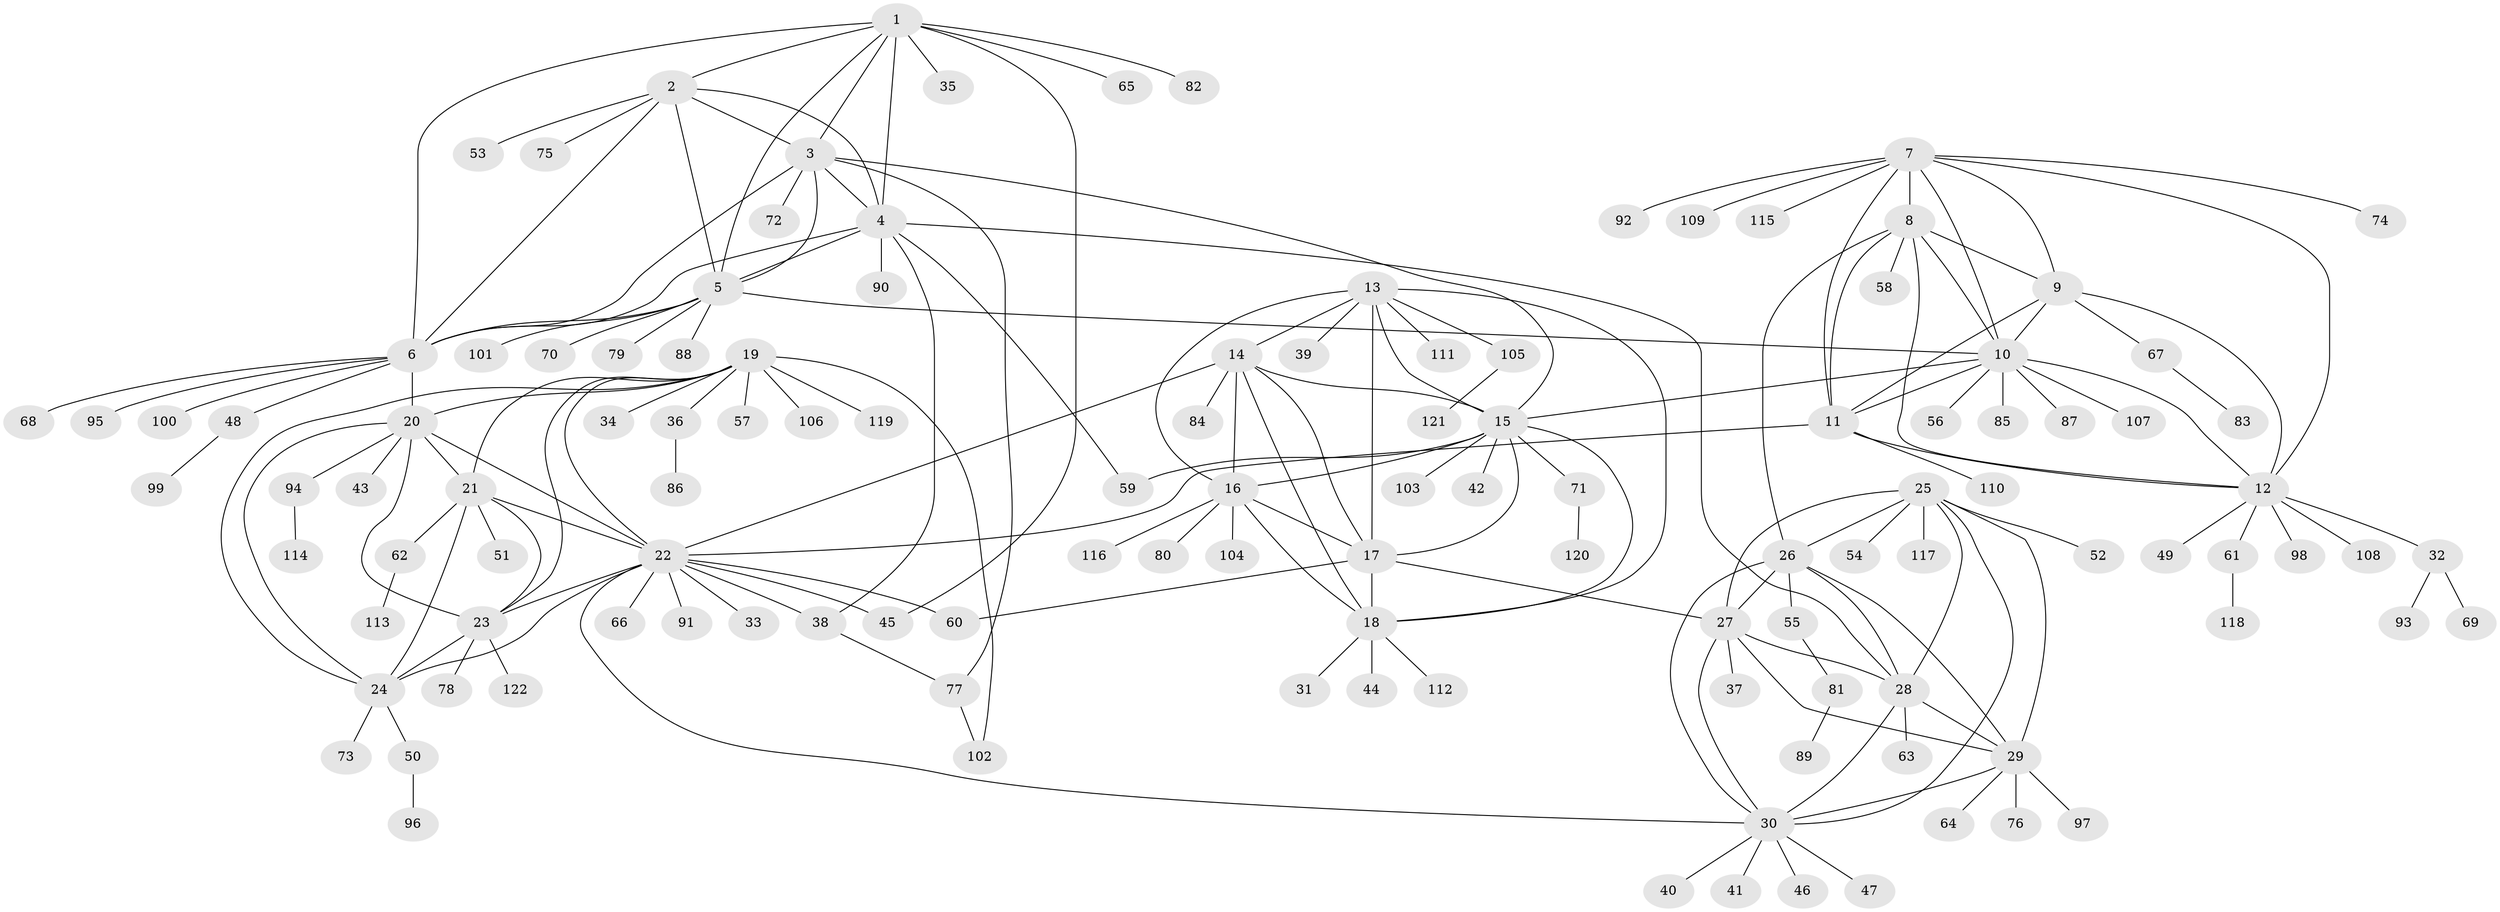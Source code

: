 // coarse degree distribution, {7: 0.06557377049180328, 6: 0.06557377049180328, 11: 0.03278688524590164, 4: 0.01639344262295082, 13: 0.01639344262295082, 5: 0.04918032786885246, 12: 0.01639344262295082, 2: 0.03278688524590164, 8: 0.01639344262295082, 1: 0.6721311475409836, 3: 0.01639344262295082}
// Generated by graph-tools (version 1.1) at 2025/19/03/04/25 18:19:50]
// undirected, 122 vertices, 183 edges
graph export_dot {
graph [start="1"]
  node [color=gray90,style=filled];
  1;
  2;
  3;
  4;
  5;
  6;
  7;
  8;
  9;
  10;
  11;
  12;
  13;
  14;
  15;
  16;
  17;
  18;
  19;
  20;
  21;
  22;
  23;
  24;
  25;
  26;
  27;
  28;
  29;
  30;
  31;
  32;
  33;
  34;
  35;
  36;
  37;
  38;
  39;
  40;
  41;
  42;
  43;
  44;
  45;
  46;
  47;
  48;
  49;
  50;
  51;
  52;
  53;
  54;
  55;
  56;
  57;
  58;
  59;
  60;
  61;
  62;
  63;
  64;
  65;
  66;
  67;
  68;
  69;
  70;
  71;
  72;
  73;
  74;
  75;
  76;
  77;
  78;
  79;
  80;
  81;
  82;
  83;
  84;
  85;
  86;
  87;
  88;
  89;
  90;
  91;
  92;
  93;
  94;
  95;
  96;
  97;
  98;
  99;
  100;
  101;
  102;
  103;
  104;
  105;
  106;
  107;
  108;
  109;
  110;
  111;
  112;
  113;
  114;
  115;
  116;
  117;
  118;
  119;
  120;
  121;
  122;
  1 -- 2;
  1 -- 3;
  1 -- 4;
  1 -- 5;
  1 -- 6;
  1 -- 35;
  1 -- 45;
  1 -- 65;
  1 -- 82;
  2 -- 3;
  2 -- 4;
  2 -- 5;
  2 -- 6;
  2 -- 53;
  2 -- 75;
  3 -- 4;
  3 -- 5;
  3 -- 6;
  3 -- 15;
  3 -- 72;
  3 -- 77;
  4 -- 5;
  4 -- 6;
  4 -- 28;
  4 -- 38;
  4 -- 59;
  4 -- 90;
  5 -- 6;
  5 -- 10;
  5 -- 70;
  5 -- 79;
  5 -- 88;
  5 -- 101;
  6 -- 20;
  6 -- 48;
  6 -- 68;
  6 -- 95;
  6 -- 100;
  7 -- 8;
  7 -- 9;
  7 -- 10;
  7 -- 11;
  7 -- 12;
  7 -- 74;
  7 -- 92;
  7 -- 109;
  7 -- 115;
  8 -- 9;
  8 -- 10;
  8 -- 11;
  8 -- 12;
  8 -- 26;
  8 -- 58;
  9 -- 10;
  9 -- 11;
  9 -- 12;
  9 -- 67;
  10 -- 11;
  10 -- 12;
  10 -- 15;
  10 -- 56;
  10 -- 85;
  10 -- 87;
  10 -- 107;
  11 -- 12;
  11 -- 22;
  11 -- 110;
  12 -- 32;
  12 -- 49;
  12 -- 61;
  12 -- 98;
  12 -- 108;
  13 -- 14;
  13 -- 15;
  13 -- 16;
  13 -- 17;
  13 -- 18;
  13 -- 39;
  13 -- 105;
  13 -- 111;
  14 -- 15;
  14 -- 16;
  14 -- 17;
  14 -- 18;
  14 -- 22;
  14 -- 84;
  15 -- 16;
  15 -- 17;
  15 -- 18;
  15 -- 42;
  15 -- 59;
  15 -- 71;
  15 -- 103;
  16 -- 17;
  16 -- 18;
  16 -- 80;
  16 -- 104;
  16 -- 116;
  17 -- 18;
  17 -- 27;
  17 -- 60;
  18 -- 31;
  18 -- 44;
  18 -- 112;
  19 -- 20;
  19 -- 21;
  19 -- 22;
  19 -- 23;
  19 -- 24;
  19 -- 34;
  19 -- 36;
  19 -- 57;
  19 -- 102;
  19 -- 106;
  19 -- 119;
  20 -- 21;
  20 -- 22;
  20 -- 23;
  20 -- 24;
  20 -- 43;
  20 -- 94;
  21 -- 22;
  21 -- 23;
  21 -- 24;
  21 -- 51;
  21 -- 62;
  22 -- 23;
  22 -- 24;
  22 -- 30;
  22 -- 33;
  22 -- 38;
  22 -- 45;
  22 -- 60;
  22 -- 66;
  22 -- 91;
  23 -- 24;
  23 -- 78;
  23 -- 122;
  24 -- 50;
  24 -- 73;
  25 -- 26;
  25 -- 27;
  25 -- 28;
  25 -- 29;
  25 -- 30;
  25 -- 52;
  25 -- 54;
  25 -- 117;
  26 -- 27;
  26 -- 28;
  26 -- 29;
  26 -- 30;
  26 -- 55;
  27 -- 28;
  27 -- 29;
  27 -- 30;
  27 -- 37;
  28 -- 29;
  28 -- 30;
  28 -- 63;
  29 -- 30;
  29 -- 64;
  29 -- 76;
  29 -- 97;
  30 -- 40;
  30 -- 41;
  30 -- 46;
  30 -- 47;
  32 -- 69;
  32 -- 93;
  36 -- 86;
  38 -- 77;
  48 -- 99;
  50 -- 96;
  55 -- 81;
  61 -- 118;
  62 -- 113;
  67 -- 83;
  71 -- 120;
  77 -- 102;
  81 -- 89;
  94 -- 114;
  105 -- 121;
}
